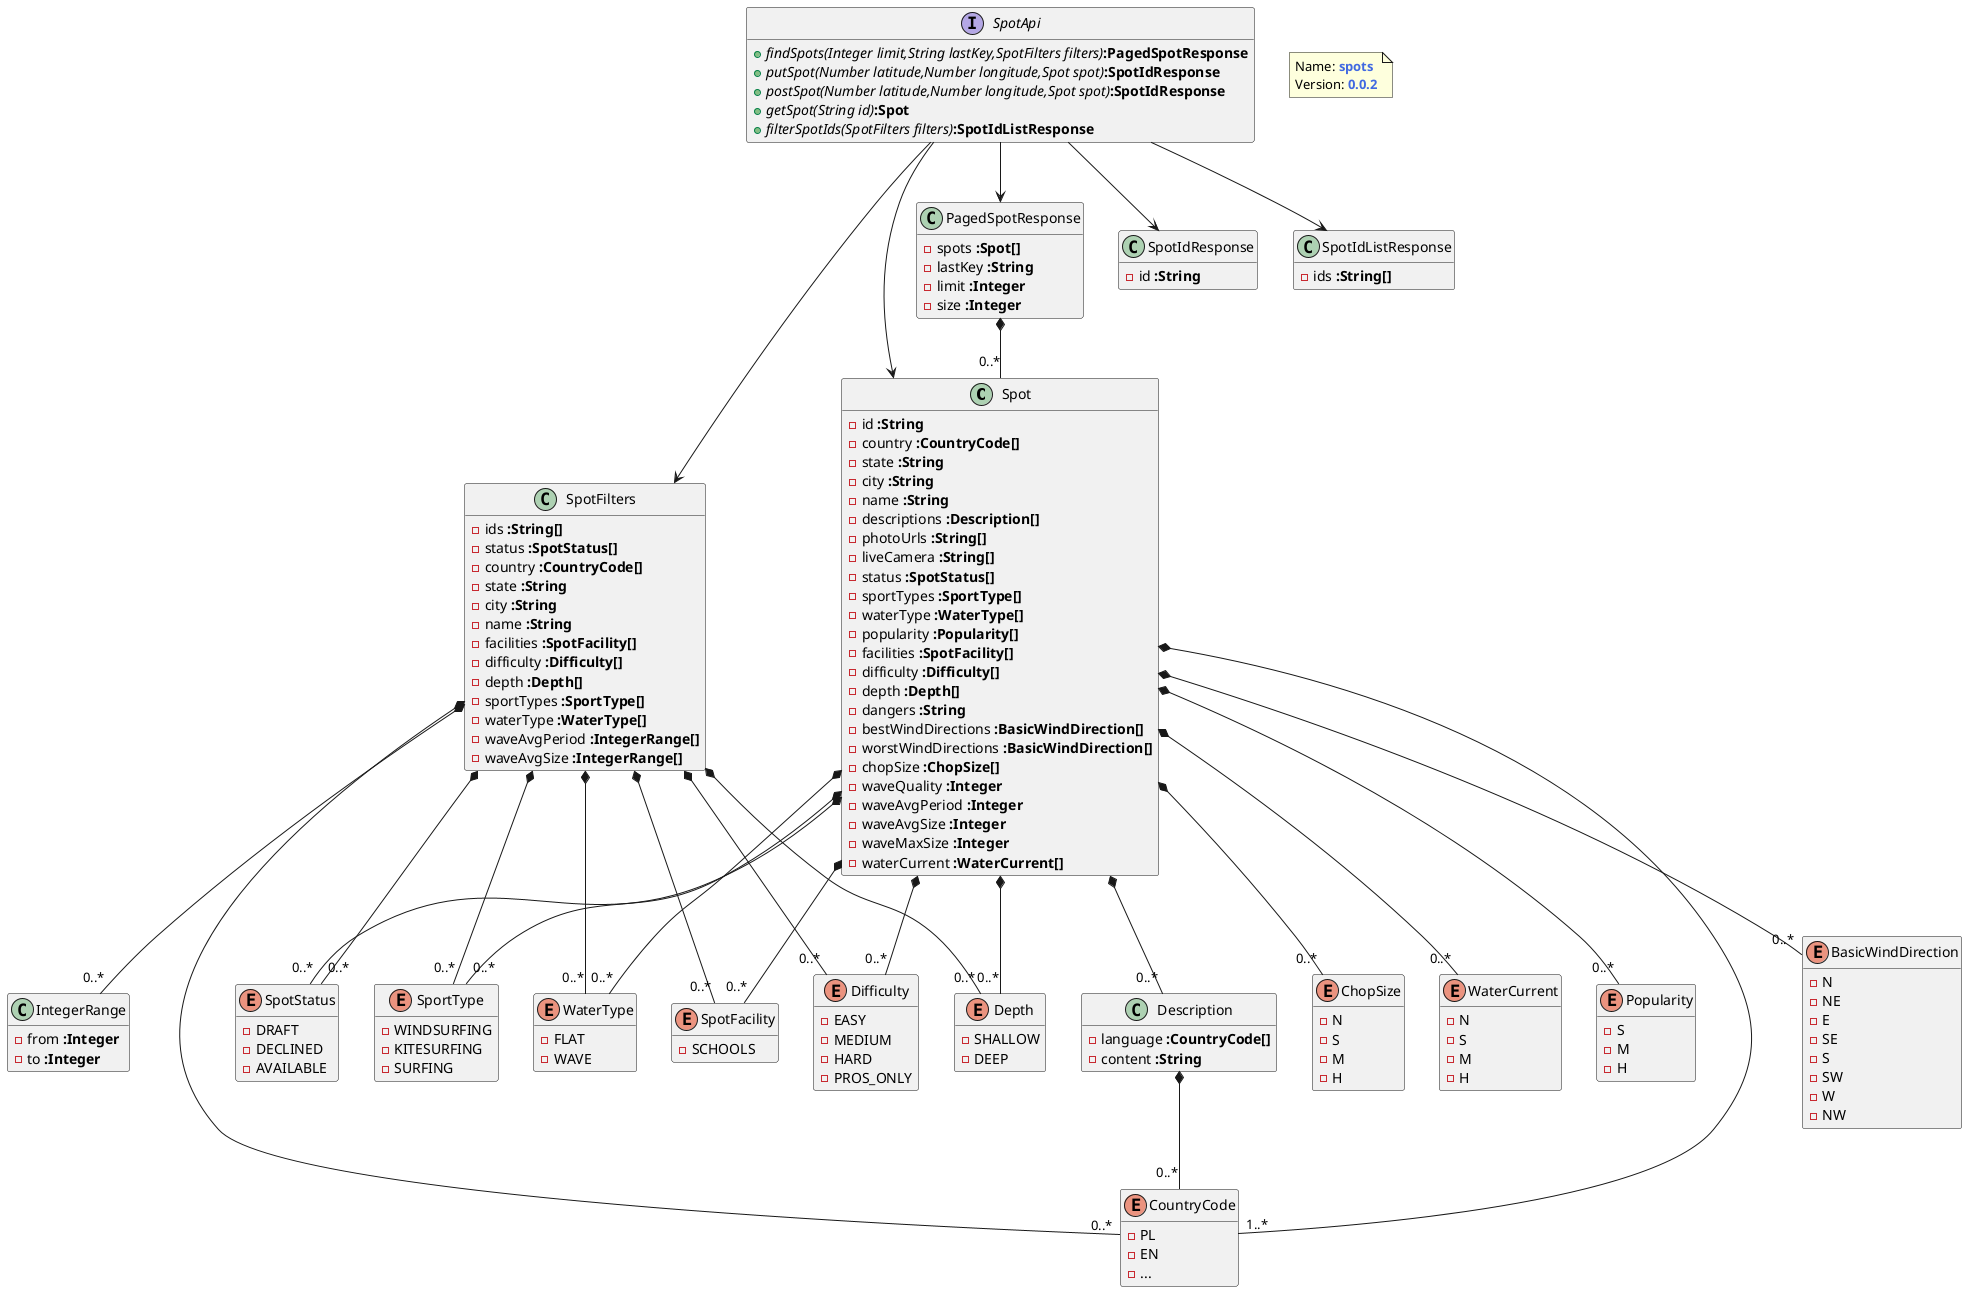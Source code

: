 @startuml
hide empty members
set namespaceSeparator none

class  Spot {
		 - id <b>:String</b> 
		 - country <b>:CountryCode[]</b> 
		 - state <b>:String</b> 
		 - city <b>:String</b> 
		 - name <b>:String</b> 
		 - descriptions <b>:Description[]</b> 
		 - photoUrls <b>:String[]</b> 
		 - liveCamera <b>:String[]</b> 
		 - status <b>:SpotStatus[]</b> 
		 - sportTypes <b>:SportType[]</b> 
		 - waterType <b>:WaterType[]</b> 
		 - popularity <b>:Popularity[]</b> 
		 - facilities <b>:SpotFacility[]</b> 
		 - difficulty <b>:Difficulty[]</b> 
		 - depth <b>:Depth[]</b> 
		 - dangers <b>:String</b> 
		 - bestWindDirections <b>:BasicWindDirection[]</b> 
		 - worstWindDirections <b>:BasicWindDirection[]</b> 
		 - chopSize <b>:ChopSize[]</b> 
		 - waveQuality <b>:Integer</b> 
		 - waveAvgPeriod <b>:Integer</b> 
		 - waveAvgSize <b>:Integer</b> 
		 - waveMaxSize <b>:Integer</b> 
		 - waterCurrent <b>:WaterCurrent[]</b> 
}

class  SpotFilters {
		 - ids <b>:String[]</b> 
		 - status <b>:SpotStatus[]</b> 
		 - country <b>:CountryCode[]</b> 
		 - state <b>:String</b> 
		 - city <b>:String</b> 
		 - name <b>:String</b> 
		 - facilities <b>:SpotFacility[]</b> 
		 - difficulty <b>:Difficulty[]</b> 
		 - depth <b>:Depth[]</b> 
		 - sportTypes <b>:SportType[]</b> 
		 - waterType <b>:WaterType[]</b> 
		 - waveAvgPeriod <b>:IntegerRange[]</b> 
		 - waveAvgSize <b>:IntegerRange[]</b> 
}

class  Description {
		 - language <b>:CountryCode[]</b> 
		 - content <b>:String</b> 
}

 enum CountryCode {
		 - PL  
		 - EN  
		 - ...  		 
}

 enum SpotStatus {
		 - DRAFT  
		 - DECLINED  
		 - AVAILABLE  
}

 enum SportType {
		 - WINDSURFING  
		 - KITESURFING  
		 - SURFING  
}

 enum WaterType {
		 - FLAT  
		 - WAVE  
}

 enum Popularity {
		 - S  
		 - M  
		 - H  
}

 enum SpotFacility {
		 - SCHOOLS  
}

 enum Difficulty {
		 - EASY  
		 - MEDIUM  
		 - HARD  
		 - PROS_ONLY  
}

 enum Depth {
		 - SHALLOW  
		 - DEEP  
}

 enum BasicWindDirection {
		 - N  
		 - NE  
		 - E  
		 - SE  
		 - S  
		 - SW  
		 - W  
		 - NW  
}

 enum ChopSize {
		 - N  
		 - S  
		 - M  
		 - H  
}

 enum WaterCurrent {
		 - N  
		 - S  
		 - M  
		 - H  
}

class  IntegerRange {
		 - from <b>:Integer</b> 
		 - to <b>:Integer</b> 
}

class  PagedSpotResponse {
		 - spots <b>:Spot[]</b> 
		 - lastKey <b>:String</b> 
		 - limit <b>:Integer</b> 
		 - size <b>:Integer</b> 
}

class  SpotIdResponse {
		 - id <b>:String</b> 
}

class  SpotIdListResponse {
		 - ids <b>:String[]</b> 
}


interface SpotApi {
	 + <i>findSpots(Integer limit,String lastKey,SpotFilters filters)</i><b>:PagedSpotResponse</b> 
}

interface SpotApi {
	 + <i>putSpot(Number latitude,Number longitude,Spot spot)</i><b>:SpotIdResponse</b> 
}

interface SpotApi {
	 + <i>postSpot(Number latitude,Number longitude,Spot spot)</i><b>:SpotIdResponse</b> 
}

interface SpotApi {
	 + <i>getSpot(String id)</i><b>:Spot</b> 
}

interface SpotApi {
	 + <i>filterSpotIds(SpotFilters filters)</i><b>:SpotIdListResponse</b> 
}


Spot  *-- "1..*"  CountryCode 
Spot  *-- "0..*"  Description 
Spot  *-- "0..*"  SpotStatus 
Spot  *-- "0..*"  SportType 
Spot  *-- "0..*"  WaterType 
Spot  *-- "0..*"  Popularity 
Spot  *-- "0..*"  SpotFacility 
Spot  *-- "0..*"  Difficulty 
Spot  *-- "0..*"  Depth 
Spot  *-- "0..*"  BasicWindDirection 
Spot  *-- "0..*"  ChopSize 
Spot  *-- "0..*"  WaterCurrent 
SpotFilters  *-- "0..*"  SpotStatus 
SpotFilters  *-- "0..*"  CountryCode 
SpotFilters  *-- "0..*"  SpotFacility 
SpotFilters  *-- "0..*"  Difficulty 
SpotFilters  *-- "0..*"  Depth 
SpotFilters  *-- "0..*"  SportType 
SpotFilters  *-- "0..*"  WaterType 
SpotFilters  *-- "0..*"  IntegerRange 
Description  *-- "0..*"  CountryCode 
PagedSpotResponse  *-- "0..*"  Spot 
SpotApi -->    PagedSpotResponse 
SpotApi -->    SpotFilters 
SpotApi -->    SpotIdResponse 
SpotApi -->    Spot 
SpotApi -->    SpotIdListResponse 

note as N1
  Name: <b><color:royalBlue>spots</color>
  Version: <b><color:royalBlue>0.0.2</color>
end note


@enduml
